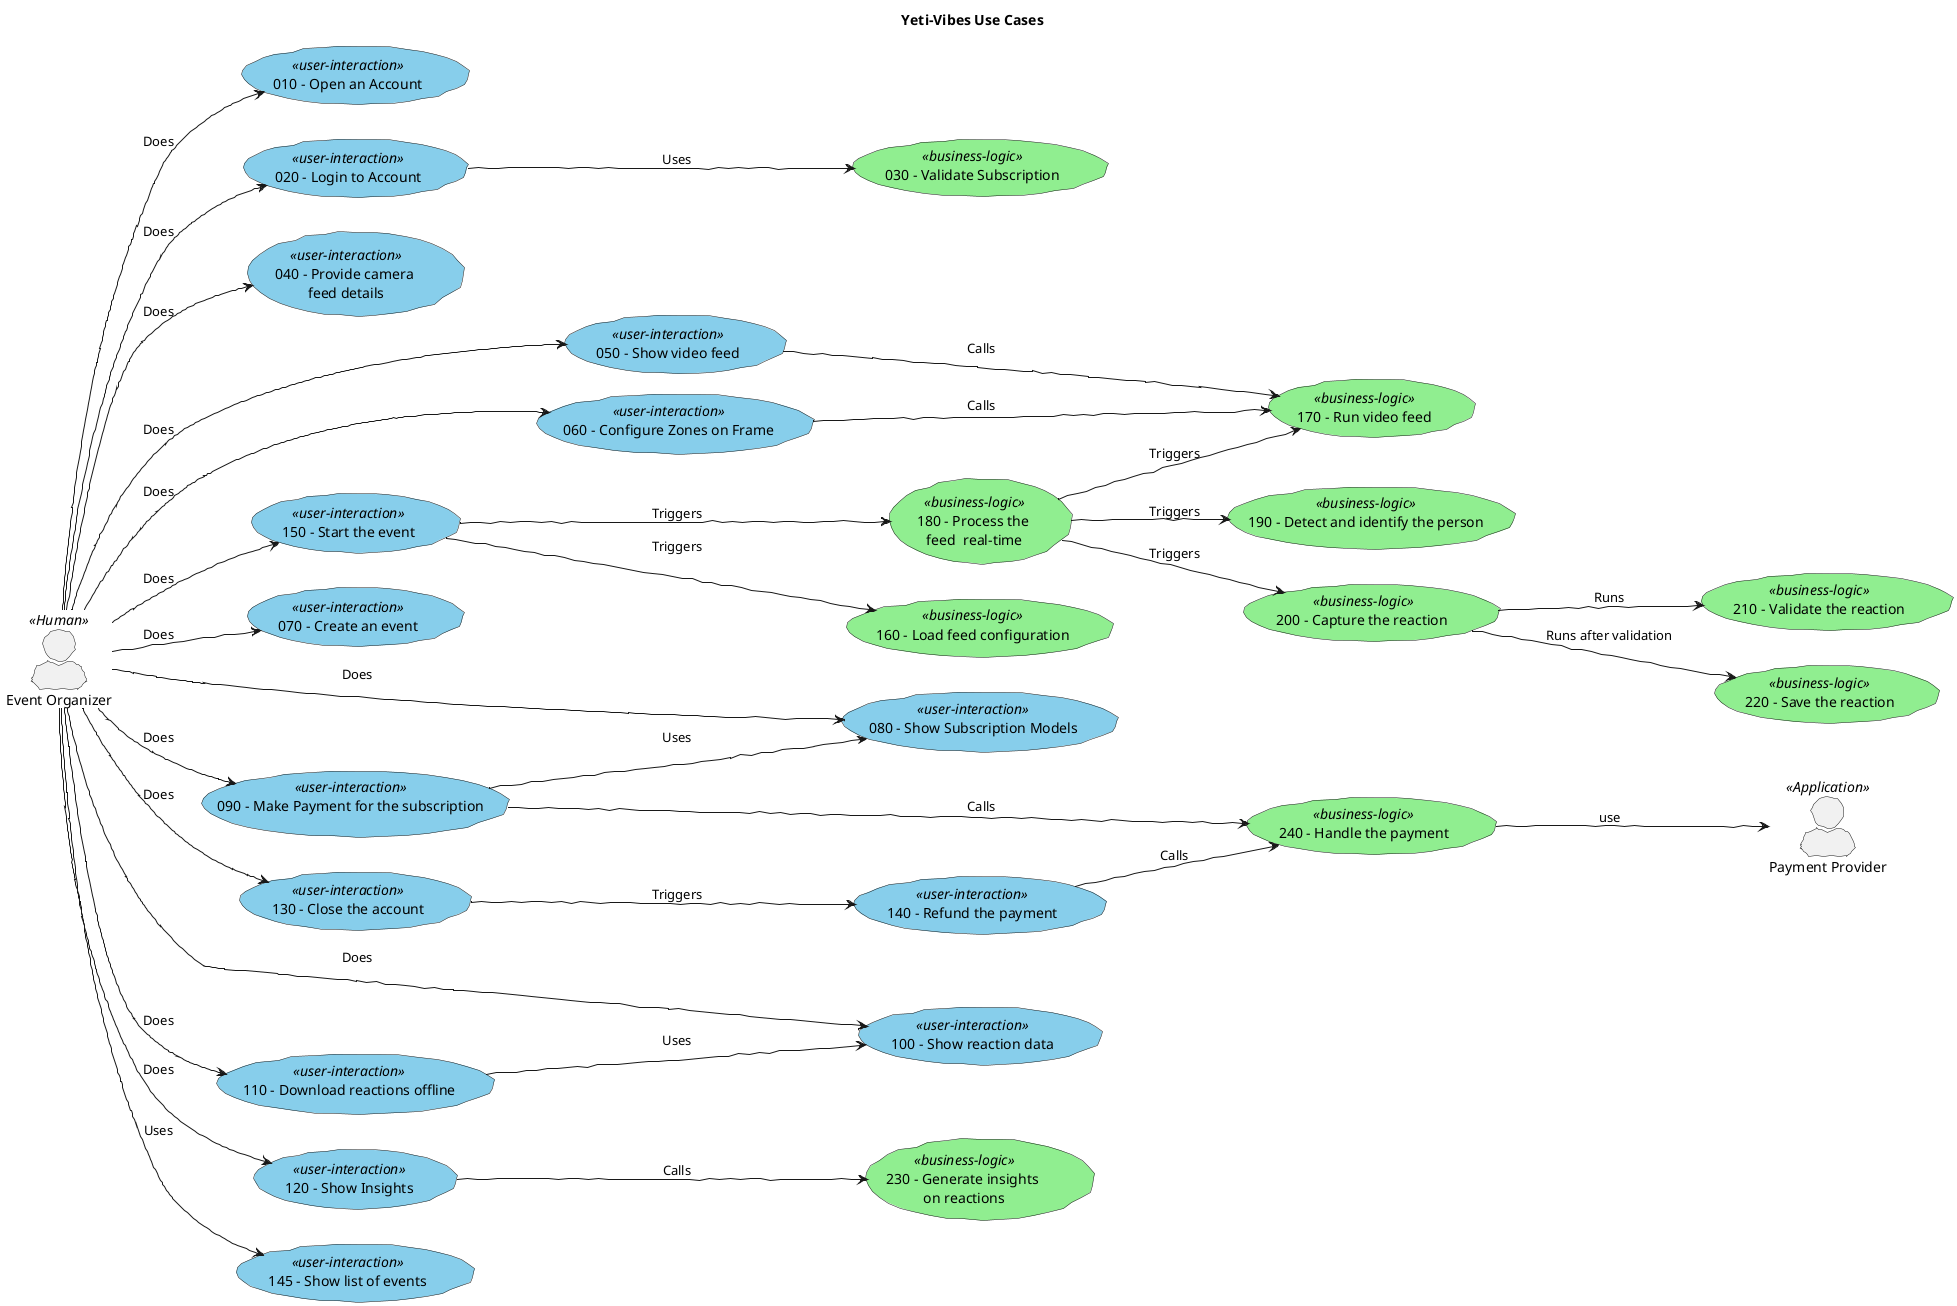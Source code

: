 @startuml yeti_vibes_use_case_diagram
title "Yeti-Vibes Use Cases"

' Layout settings
skinparam actorStyle awesome
skinparam handwritten true
left to right direction
skinparam usecase {
    BackgroundColor<<user-interaction>> SkyBlue
    BackgroundColor<<business-logic>> LightGreen
    BackgroundColor<<service-end-point>> Yellow
}


' Actor definitions
actor :Event Organizer: as Client << Human >>
actor :Payment Provider: as PaymentProvider <<Application>>

' Client application or service interaction use cases

    usecase OpenAccount as "010 - Open an Account" <<user-interaction>>
    usecase Login as "020 - Login to Account" <<user-interaction>>
    usecase ValidateSubscription as "030 - Validate Subscription" <<business-logic>>
    usecase ConfigureCamera as "040 - Provide camera \nfeed details" <<user-interaction>>
    usecase ShowVideoFeed as "050 - Show video feed" <<user-interaction>>
    usecase ConfigureFrame as "060 - Configure Zones on Frame" <<user-interaction>>
    usecase CreateEvent as "070 - Create an event" <<user-interaction>>
    usecase ShowSubscriptions as "080 - Show Subscription Models" <<user-interaction>>
    usecase MakePayment as "090 - Make Payment for the subscription" <<user-interaction>>
    usecase ShowReactions as "100 - Show reaction data" <<user-interaction>>
    usecase DownloadReactions as "110 - Download reactions offline" <<user-interaction>>
    usecase ShowInsights as "120 - Show Insights" <<user-interaction>>
    usecase CloseAccount as "130 - Close the account" <<user-interaction>>
    usecase RefundPayment as "140 - Refund the payment" <<user-interaction>>
    usecase ShowEvents as "145 - Show list of events" <<user-interaction>>
    usecase StartEvent as "150 - Start the event" <<user-interaction>>



' System process use cases
    usecase LoadConfiguration as "160 - Load feed configuration" <<business-logic>>
    usecase RunFeed as "170 - Run video feed" <<business-logic>>
    usecase ProcessFeed as "180 - Process the \nfeed  real-time" <<business-logic>>
    usecase IdentifyPerson as "190 - Detect and identify the person" <<business-logic>>
    usecase CaptureReaction as "200 - Capture the reaction " <<business-logic>>
    usecase ValidateReaction as "210 - Validate the reaction" <<business-logic>>
    usecase SaveReaction as "220 - Save the reaction" <<business-logic>>
    usecase GenerateInsights as "230 - Generate insights \non reactions" <<business-logic>>
    usecase HandlePayment as "240 - Handle the payment" <<business-logic>>


' Client interactions
Client --> OpenAccount : Does
Client --> Login : Does
Login --> ValidateSubscription : Uses
Client --> ConfigureCamera : Does
Client --> ShowVideoFeed : Does
ShowVideoFeed --> RunFeed : Calls
Client --> ConfigureFrame : Does
ConfigureFrame --> RunFeed : Calls
Client --> CreateEvent : Does
Client --> ShowSubscriptions : Does
Client --> MakePayment : Does
MakePayment --> ShowSubscriptions : Uses
MakePayment --> HandlePayment : Calls
Client --> ShowEvents : Uses
Client --> StartEvent : Does
Client --> ShowReactions : Does
Client --> DownloadReactions : Does
DownloadReactions --> ShowReactions : Uses
Client --> ShowInsights : Does
ShowInsights --> GenerateInsights : Calls
Client --> CloseAccount : Does
CloseAccount --> RefundPayment : Triggers
RefundPayment --> HandlePayment : Calls


' System interactions
StartEvent --> LoadConfiguration : Triggers
StartEvent --> ProcessFeed : Triggers
ProcessFeed --> RunFeed: Triggers
ProcessFeed --> IdentifyPerson : Triggers
ProcessFeed --> CaptureReaction : Triggers
CaptureReaction --> ValidateReaction : Runs
CaptureReaction --> SaveReaction : Runs after validation
HandlePayment --> PaymentProvider : use

@enduml
